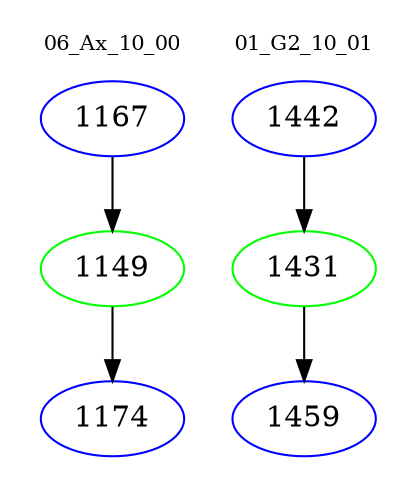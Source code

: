 digraph{
subgraph cluster_0 {
color = white
label = "06_Ax_10_00";
fontsize=10;
T0_1167 [label="1167", color="blue"]
T0_1167 -> T0_1149 [color="black"]
T0_1149 [label="1149", color="green"]
T0_1149 -> T0_1174 [color="black"]
T0_1174 [label="1174", color="blue"]
}
subgraph cluster_1 {
color = white
label = "01_G2_10_01";
fontsize=10;
T1_1442 [label="1442", color="blue"]
T1_1442 -> T1_1431 [color="black"]
T1_1431 [label="1431", color="green"]
T1_1431 -> T1_1459 [color="black"]
T1_1459 [label="1459", color="blue"]
}
}
